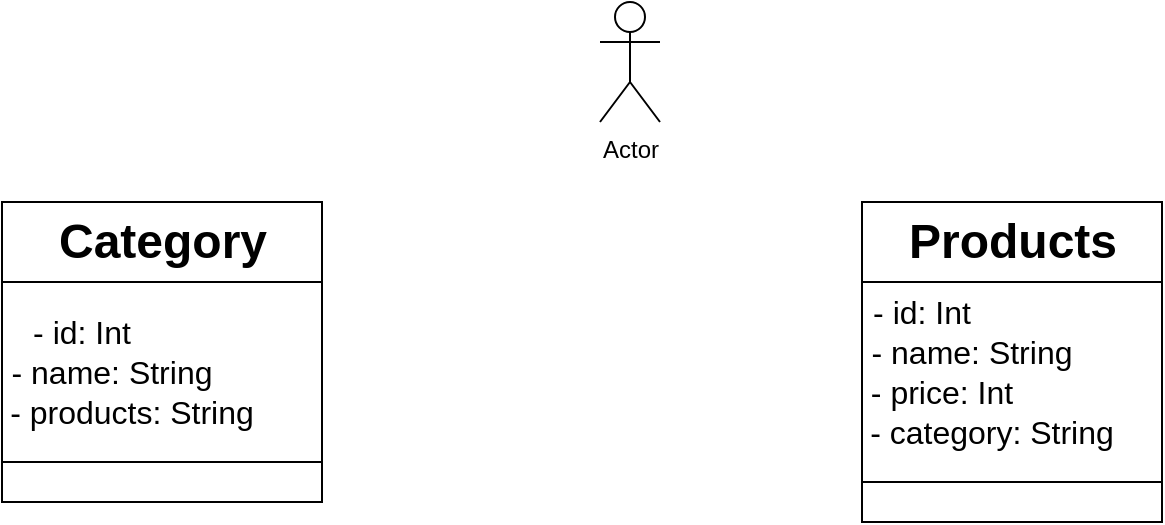 <mxfile>
    <diagram id="gnRF05FJ8Dek8r-GiKAm" name="Página-1">
        <mxGraphModel dx="821" dy="415" grid="1" gridSize="10" guides="1" tooltips="1" connect="1" arrows="1" fold="1" page="1" pageScale="1" pageWidth="827" pageHeight="1169" math="0" shadow="0">
            <root>
                <mxCell id="0"/>
                <mxCell id="1" parent="0"/>
                <mxCell id="2" value="" style="rounded=0;whiteSpace=wrap;html=1;" vertex="1" parent="1">
                    <mxGeometry x="100" y="100" width="160" height="150" as="geometry"/>
                </mxCell>
                <mxCell id="3" value="Actor" style="shape=umlActor;verticalLabelPosition=bottom;verticalAlign=top;html=1;outlineConnect=0;" vertex="1" parent="1">
                    <mxGeometry x="399" width="30" height="60" as="geometry"/>
                </mxCell>
                <mxCell id="4" value="" style="rounded=0;whiteSpace=wrap;html=1;" vertex="1" parent="1">
                    <mxGeometry x="100" y="140" width="160" height="90" as="geometry"/>
                </mxCell>
                <mxCell id="6" value="Category" style="text;strokeColor=none;fillColor=none;html=1;fontSize=24;fontStyle=1;verticalAlign=middle;align=center;" vertex="1" parent="1">
                    <mxGeometry x="130" y="100" width="100" height="40" as="geometry"/>
                </mxCell>
                <mxCell id="7" value="&lt;span style=&quot;font-size: 16px;&quot;&gt;- id: Int&lt;/span&gt;" style="text;html=1;strokeColor=none;fillColor=none;align=center;verticalAlign=middle;whiteSpace=wrap;rounded=0;" vertex="1" parent="1">
                    <mxGeometry x="100" y="150" width="80" height="30" as="geometry"/>
                </mxCell>
                <mxCell id="10" value="- name: String" style="text;html=1;strokeColor=none;fillColor=none;align=center;verticalAlign=middle;whiteSpace=wrap;rounded=0;fontSize=16;" vertex="1" parent="1">
                    <mxGeometry x="100" y="170" width="110" height="30" as="geometry"/>
                </mxCell>
                <mxCell id="11" value="- products: String" style="text;html=1;strokeColor=none;fillColor=none;align=center;verticalAlign=middle;whiteSpace=wrap;rounded=0;fontSize=16;" vertex="1" parent="1">
                    <mxGeometry x="100" y="190" width="130" height="30" as="geometry"/>
                </mxCell>
                <mxCell id="12" value="" style="rounded=0;whiteSpace=wrap;html=1;fontSize=16;" vertex="1" parent="1">
                    <mxGeometry x="530" y="100" width="150" height="160" as="geometry"/>
                </mxCell>
                <mxCell id="13" value="" style="rounded=0;whiteSpace=wrap;html=1;fontSize=16;" vertex="1" parent="1">
                    <mxGeometry x="530" y="140" width="150" height="100" as="geometry"/>
                </mxCell>
                <mxCell id="14" value="Products" style="text;strokeColor=none;fillColor=none;html=1;fontSize=24;fontStyle=1;verticalAlign=middle;align=center;" vertex="1" parent="1">
                    <mxGeometry x="555" y="100" width="100" height="40" as="geometry"/>
                </mxCell>
                <mxCell id="15" value="- id: Int" style="text;html=1;strokeColor=none;fillColor=none;align=center;verticalAlign=middle;whiteSpace=wrap;rounded=0;fontSize=16;" vertex="1" parent="1">
                    <mxGeometry x="530" y="140" width="60" height="30" as="geometry"/>
                </mxCell>
                <mxCell id="16" value="- name: String" style="text;html=1;strokeColor=none;fillColor=none;align=center;verticalAlign=middle;whiteSpace=wrap;rounded=0;fontSize=16;" vertex="1" parent="1">
                    <mxGeometry x="530" y="160" width="110" height="30" as="geometry"/>
                </mxCell>
                <mxCell id="17" value="- price: Int" style="text;html=1;strokeColor=none;fillColor=none;align=center;verticalAlign=middle;whiteSpace=wrap;rounded=0;fontSize=16;" vertex="1" parent="1">
                    <mxGeometry x="530" y="180" width="80" height="30" as="geometry"/>
                </mxCell>
                <mxCell id="18" value="- category: String" style="text;html=1;strokeColor=none;fillColor=none;align=center;verticalAlign=middle;whiteSpace=wrap;rounded=0;fontSize=16;" vertex="1" parent="1">
                    <mxGeometry x="530" y="200" width="130" height="30" as="geometry"/>
                </mxCell>
            </root>
        </mxGraphModel>
    </diagram>
</mxfile>
